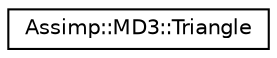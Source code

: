 digraph "Graphical Class Hierarchy"
{
  edge [fontname="Helvetica",fontsize="10",labelfontname="Helvetica",labelfontsize="10"];
  node [fontname="Helvetica",fontsize="10",shape=record];
  rankdir="LR";
  Node1 [label="Assimp::MD3::Triangle",height=0.2,width=0.4,color="black", fillcolor="white", style="filled",URL="$struct_assimp_1_1_m_d3_1_1_triangle.html",tooltip="Data structure for a triangle. "];
}
